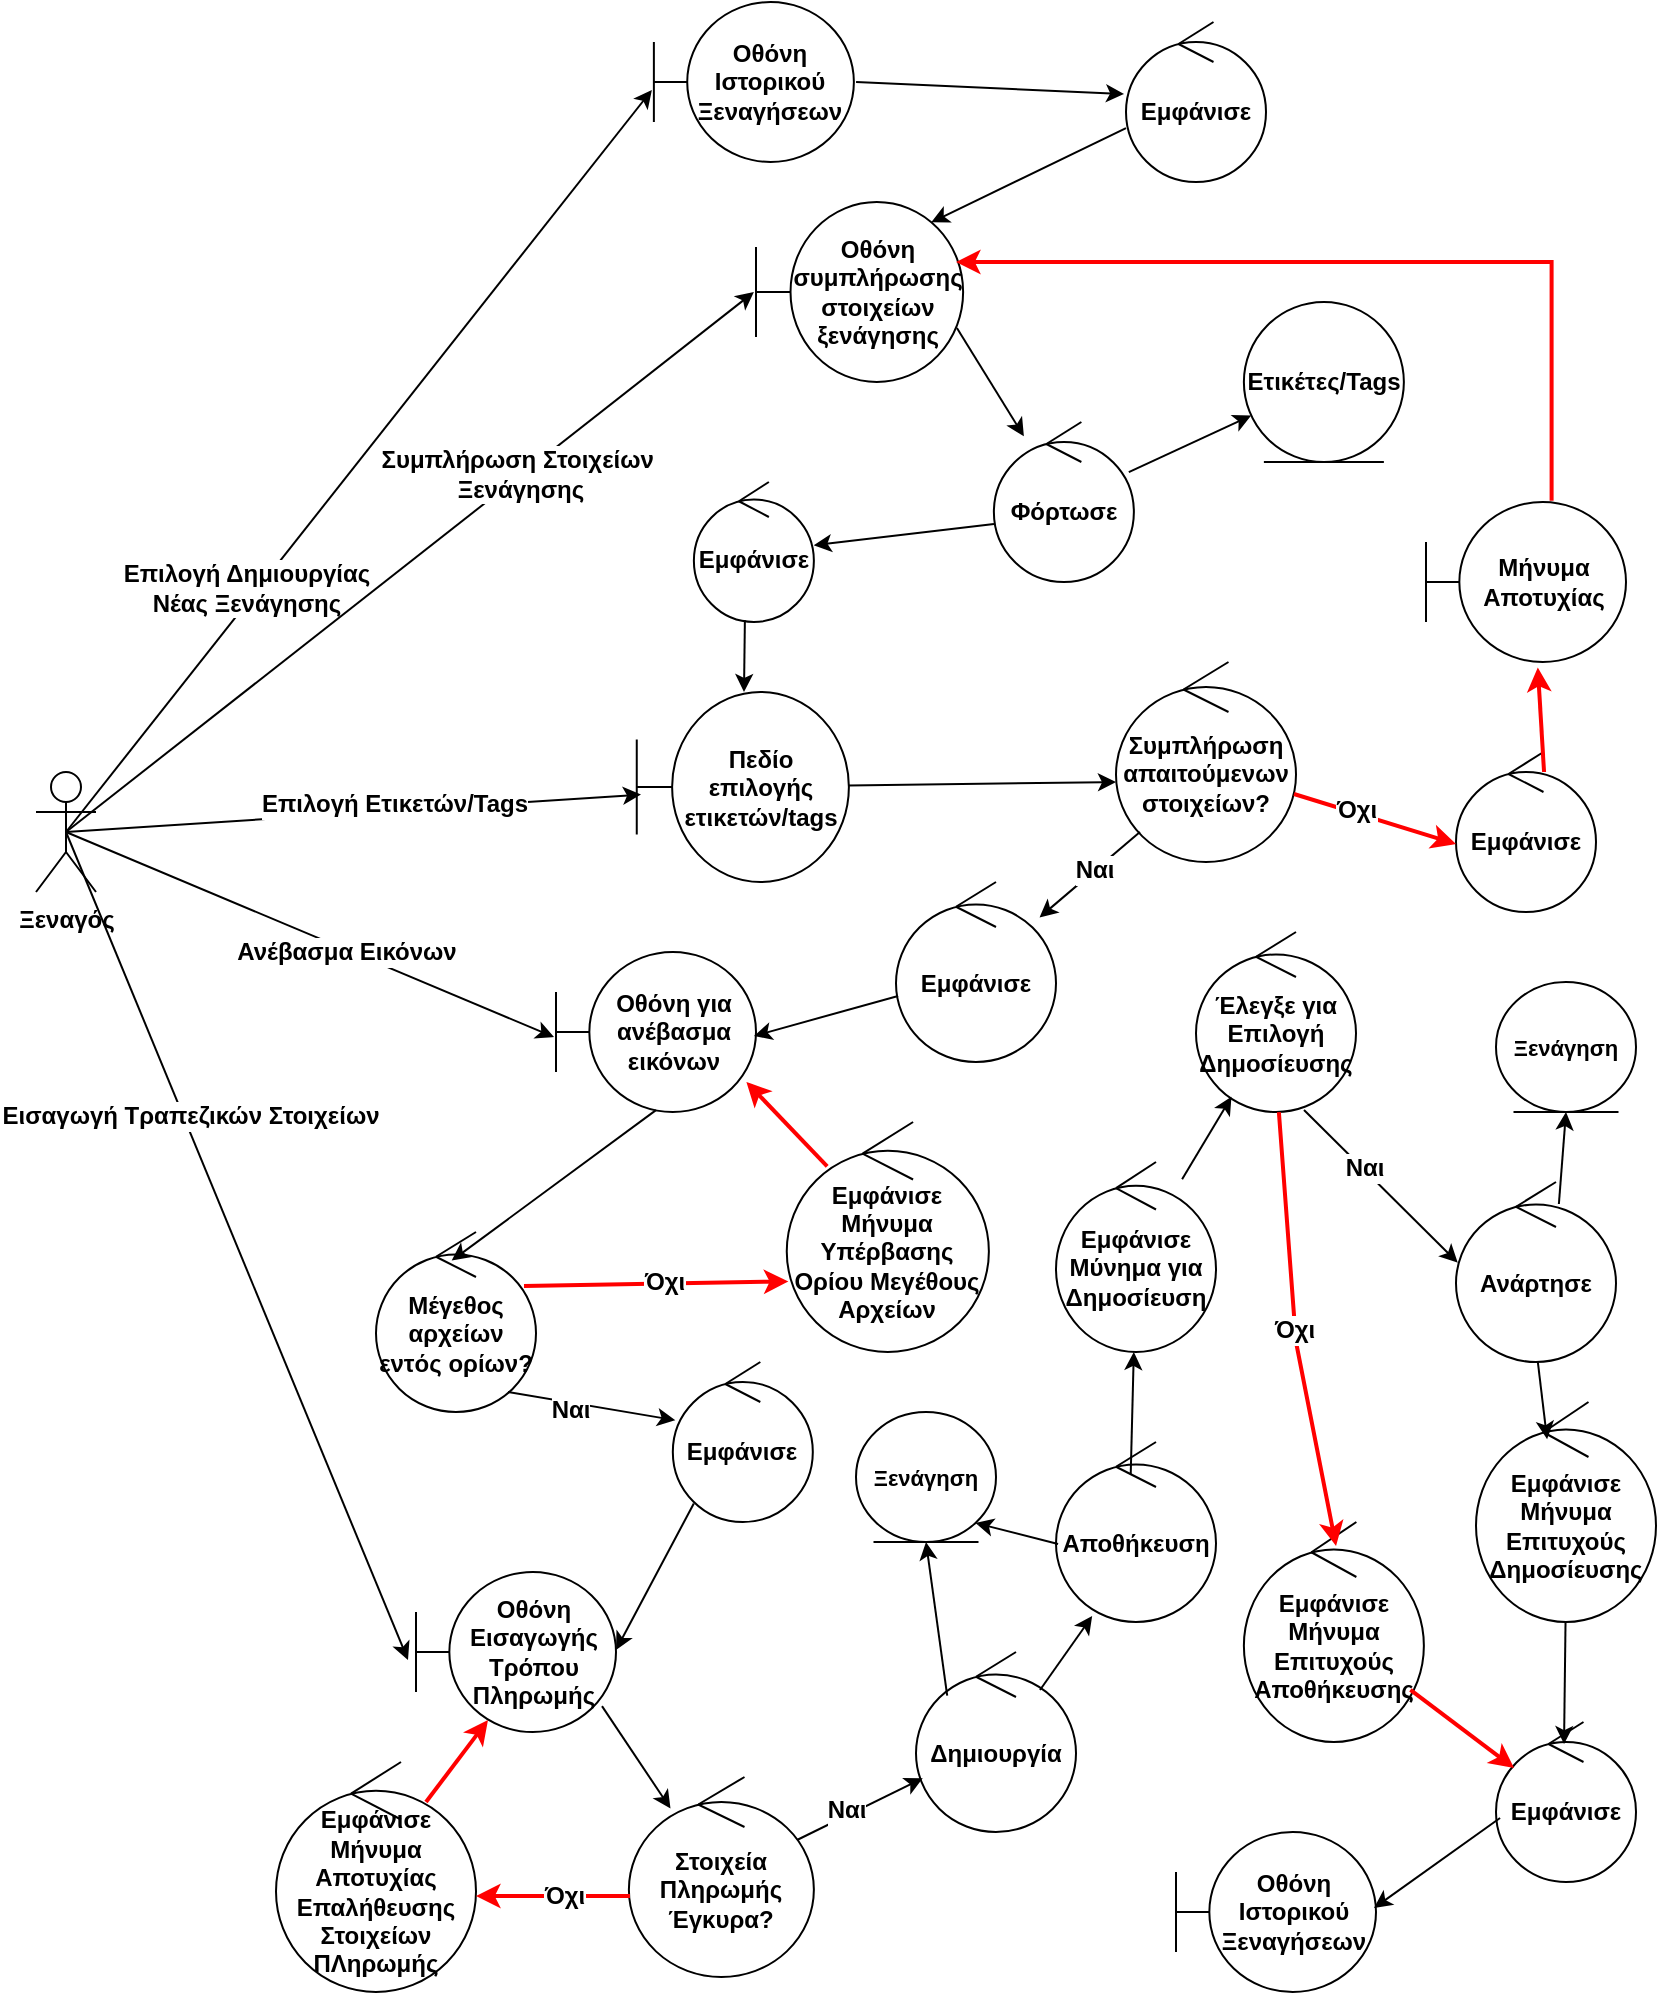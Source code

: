 <mxfile version="21.2.0" type="device">
  <diagram name="Page-1" id="bCAl37fwIDvj_ZqM9r9M">
    <mxGraphModel dx="1035" dy="532" grid="1" gridSize="10" guides="1" tooltips="1" connect="1" arrows="1" fold="1" page="1" pageScale="1" pageWidth="850" pageHeight="1100" math="0" shadow="0">
      <root>
        <mxCell id="0" />
        <mxCell id="1" parent="0" />
        <mxCell id="_vuAa1aMIuxWL2abwS94-1" value="Ξεναγός" style="shape=umlActor;verticalLabelPosition=bottom;verticalAlign=top;html=1;outlineConnect=0;fontStyle=1;" parent="1" vertex="1">
          <mxGeometry x="20" y="425" width="30" height="60" as="geometry" />
        </mxCell>
        <mxCell id="_vuAa1aMIuxWL2abwS94-5" value="Οθόνη Ιστορικού Ξεναγήσεων" style="shape=umlBoundary;whiteSpace=wrap;html=1;fontStyle=1;" parent="1" vertex="1">
          <mxGeometry x="328.94" y="40" width="100" height="80" as="geometry" />
        </mxCell>
        <mxCell id="_vuAa1aMIuxWL2abwS94-7" value="" style="endArrow=classic;html=1;rounded=0;exitX=0.5;exitY=0.5;exitDx=0;exitDy=0;exitPerimeter=0;entryX=-0.01;entryY=0.55;entryDx=0;entryDy=0;entryPerimeter=0;fontStyle=1;" parent="1" source="_vuAa1aMIuxWL2abwS94-1" target="_vuAa1aMIuxWL2abwS94-5" edge="1">
          <mxGeometry width="50" height="50" relative="1" as="geometry">
            <mxPoint x="260" y="290" as="sourcePoint" />
            <mxPoint x="310" y="240" as="targetPoint" />
          </mxGeometry>
        </mxCell>
        <mxCell id="_vuAa1aMIuxWL2abwS94-8" value="&lt;font style=&quot;font-size: 12px;&quot;&gt;Επιλογή Δημιουργίας &lt;br&gt;Νέας Ξενάγησης&lt;/font&gt;" style="edgeLabel;html=1;align=center;verticalAlign=middle;resizable=0;points=[];fontStyle=1;" parent="_vuAa1aMIuxWL2abwS94-7" vertex="1" connectable="0">
          <mxGeometry x="-0.223" y="1" relative="1" as="geometry">
            <mxPoint x="-23" y="22" as="offset" />
          </mxGeometry>
        </mxCell>
        <mxCell id="_vuAa1aMIuxWL2abwS94-10" value="Εμφάνισε" style="ellipse;shape=umlControl;whiteSpace=wrap;html=1;fontStyle=1;" parent="1" vertex="1">
          <mxGeometry x="565" y="50" width="70" height="80" as="geometry" />
        </mxCell>
        <mxCell id="_vuAa1aMIuxWL2abwS94-11" value="Οθόνη συμπλήρωσης στοιχείων ξενάγησης" style="shape=umlBoundary;whiteSpace=wrap;html=1;fontStyle=1;" parent="1" vertex="1">
          <mxGeometry x="380" y="140" width="103.56" height="90" as="geometry" />
        </mxCell>
        <mxCell id="_vuAa1aMIuxWL2abwS94-12" value="" style="endArrow=classic;html=1;rounded=0;entryX=-0.014;entryY=0.45;entryDx=0;entryDy=0;entryPerimeter=0;exitX=1.011;exitY=0.5;exitDx=0;exitDy=0;exitPerimeter=0;fontStyle=1;" parent="1" source="_vuAa1aMIuxWL2abwS94-5" target="_vuAa1aMIuxWL2abwS94-10" edge="1">
          <mxGeometry width="50" height="50" relative="1" as="geometry">
            <mxPoint x="428.94" y="80" as="sourcePoint" />
            <mxPoint x="328.94" y="230" as="targetPoint" />
          </mxGeometry>
        </mxCell>
        <mxCell id="_vuAa1aMIuxWL2abwS94-13" value="" style="endArrow=classic;html=1;rounded=0;exitX=0;exitY=0.663;exitDx=0;exitDy=0;exitPerimeter=0;entryX=0.846;entryY=0.113;entryDx=0;entryDy=0;entryPerimeter=0;fontStyle=1;" parent="1" source="_vuAa1aMIuxWL2abwS94-10" target="_vuAa1aMIuxWL2abwS94-11" edge="1">
          <mxGeometry width="50" height="50" relative="1" as="geometry">
            <mxPoint x="644.97" y="190.0" as="sourcePoint" />
            <mxPoint x="343.94" y="286.96" as="targetPoint" />
          </mxGeometry>
        </mxCell>
        <mxCell id="_vuAa1aMIuxWL2abwS94-14" value="" style="endArrow=classic;html=1;rounded=0;exitX=0.5;exitY=0.5;exitDx=0;exitDy=0;exitPerimeter=0;entryX=-0.01;entryY=0.5;entryDx=0;entryDy=0;entryPerimeter=0;fontStyle=1;" parent="1" source="_vuAa1aMIuxWL2abwS94-1" target="_vuAa1aMIuxWL2abwS94-11" edge="1">
          <mxGeometry width="50" height="50" relative="1" as="geometry">
            <mxPoint x="260" y="280" as="sourcePoint" />
            <mxPoint x="310" y="230" as="targetPoint" />
          </mxGeometry>
        </mxCell>
        <mxCell id="_vuAa1aMIuxWL2abwS94-15" value="&lt;font style=&quot;font-size: 12px;&quot;&gt;Συμπλήρωση Στοιχείων&amp;nbsp;&lt;br&gt;Ξενάγησης&lt;br&gt;&lt;/font&gt;" style="edgeLabel;html=1;align=center;verticalAlign=middle;resizable=0;points=[];fontStyle=1;" parent="_vuAa1aMIuxWL2abwS94-14" vertex="1" connectable="0">
          <mxGeometry x="0.32" y="1" relative="1" as="geometry">
            <mxPoint as="offset" />
          </mxGeometry>
        </mxCell>
        <mxCell id="_vuAa1aMIuxWL2abwS94-16" value="Φόρτωσε" style="ellipse;shape=umlControl;whiteSpace=wrap;html=1;fontStyle=1;" parent="1" vertex="1">
          <mxGeometry x="498.94" y="250" width="70" height="80" as="geometry" />
        </mxCell>
        <mxCell id="_vuAa1aMIuxWL2abwS94-17" value="Πεδίο επιλογής ετικετών/tags" style="shape=umlBoundary;whiteSpace=wrap;html=1;rounded=1;labelBackgroundColor=none;fontStyle=1;labelBorderColor=none;" parent="1" vertex="1">
          <mxGeometry x="320.38" y="385" width="106.06" height="95" as="geometry" />
        </mxCell>
        <mxCell id="_vuAa1aMIuxWL2abwS94-18" value="" style="endArrow=classic;html=1;rounded=0;exitX=0.97;exitY=0.7;exitDx=0;exitDy=0;exitPerimeter=0;fontStyle=1;" parent="1" source="_vuAa1aMIuxWL2abwS94-11" target="_vuAa1aMIuxWL2abwS94-16" edge="1">
          <mxGeometry width="50" height="50" relative="1" as="geometry">
            <mxPoint x="278.94" y="370" as="sourcePoint" />
            <mxPoint x="328.94" y="320" as="targetPoint" />
          </mxGeometry>
        </mxCell>
        <mxCell id="_vuAa1aMIuxWL2abwS94-19" value="" style="endArrow=classic;html=1;rounded=0;fontStyle=1;" parent="1" source="_vuAa1aMIuxWL2abwS94-16" target="-2h78D8NwC2mSWmw_4OS-2" edge="1">
          <mxGeometry width="50" height="50" relative="1" as="geometry">
            <mxPoint x="515.94" y="263" as="sourcePoint" />
            <mxPoint x="560" y="260" as="targetPoint" />
          </mxGeometry>
        </mxCell>
        <mxCell id="_vuAa1aMIuxWL2abwS94-21" value="" style="endArrow=classic;html=1;rounded=0;exitX=0.5;exitY=0.5;exitDx=0;exitDy=0;exitPerimeter=0;entryX=0.02;entryY=0.54;entryDx=0;entryDy=0;entryPerimeter=0;fontStyle=1;" parent="1" source="_vuAa1aMIuxWL2abwS94-1" target="_vuAa1aMIuxWL2abwS94-17" edge="1">
          <mxGeometry width="50" height="50" relative="1" as="geometry">
            <mxPoint x="260" y="370" as="sourcePoint" />
            <mxPoint x="310" y="320" as="targetPoint" />
          </mxGeometry>
        </mxCell>
        <mxCell id="_vuAa1aMIuxWL2abwS94-22" value="&lt;font style=&quot;font-size: 12px;&quot;&gt;Επιλογή Ετικετών/Tags&lt;/font&gt;" style="edgeLabel;html=1;align=center;verticalAlign=middle;resizable=0;points=[];fontStyle=1;" parent="_vuAa1aMIuxWL2abwS94-21" vertex="1" connectable="0">
          <mxGeometry x="0.141" y="4" relative="1" as="geometry">
            <mxPoint as="offset" />
          </mxGeometry>
        </mxCell>
        <mxCell id="_vuAa1aMIuxWL2abwS94-23" value="Συμπλήρωση απαιτούμενων στοιχείων?" style="ellipse;shape=umlControl;whiteSpace=wrap;html=1;rounded=1;labelBackgroundColor=none;fontStyle=1;labelBorderColor=none;" parent="1" vertex="1">
          <mxGeometry x="560" y="370" width="90" height="100" as="geometry" />
        </mxCell>
        <mxCell id="_vuAa1aMIuxWL2abwS94-24" value="" style="endArrow=classic;html=1;rounded=0;fontStyle=1;entryX=0;entryY=0.6;entryDx=0;entryDy=0;entryPerimeter=0;" parent="1" source="_vuAa1aMIuxWL2abwS94-17" target="_vuAa1aMIuxWL2abwS94-23" edge="1">
          <mxGeometry width="50" height="50" relative="1" as="geometry">
            <mxPoint x="278.94" y="570" as="sourcePoint" />
            <mxPoint x="430" y="470" as="targetPoint" />
          </mxGeometry>
        </mxCell>
        <mxCell id="_vuAa1aMIuxWL2abwS94-25" value="Οθόνη για ανέβασμα εικόνων" style="shape=umlBoundary;whiteSpace=wrap;html=1;rounded=1;labelBackgroundColor=none;fontStyle=1;labelBorderColor=none;" parent="1" vertex="1">
          <mxGeometry x="280" y="515" width="100" height="80" as="geometry" />
        </mxCell>
        <mxCell id="_vuAa1aMIuxWL2abwS94-26" value="Εμφάνισε" style="ellipse;shape=umlControl;whiteSpace=wrap;html=1;rounded=1;labelBackgroundColor=none;fontStyle=1;labelBorderColor=none;" parent="1" vertex="1">
          <mxGeometry x="450" y="480" width="80" height="90" as="geometry" />
        </mxCell>
        <mxCell id="_vuAa1aMIuxWL2abwS94-27" value="" style="endArrow=classic;html=1;rounded=1;exitX=0.013;exitY=0.633;exitDx=0;exitDy=0;exitPerimeter=0;entryX=0.99;entryY=0.525;entryDx=0;entryDy=0;entryPerimeter=0;labelBackgroundColor=none;fontColor=default;fontStyle=1;labelBorderColor=none;" parent="1" source="_vuAa1aMIuxWL2abwS94-26" target="_vuAa1aMIuxWL2abwS94-25" edge="1">
          <mxGeometry width="50" height="50" relative="1" as="geometry">
            <mxPoint x="443" y="577.02" as="sourcePoint" />
            <mxPoint x="365" y="435" as="targetPoint" />
          </mxGeometry>
        </mxCell>
        <mxCell id="_vuAa1aMIuxWL2abwS94-28" value="Μέγεθος αρχείων εντός ορίων?" style="ellipse;shape=umlControl;whiteSpace=wrap;html=1;rounded=1;labelBackgroundColor=none;fontStyle=1;labelBorderColor=none;" parent="1" vertex="1">
          <mxGeometry x="190" y="655" width="80" height="90" as="geometry" />
        </mxCell>
        <mxCell id="_vuAa1aMIuxWL2abwS94-31" value="" style="endArrow=classic;html=1;rounded=1;labelBackgroundColor=none;fontColor=default;fontStyle=1;labelBorderColor=none;entryX=0.018;entryY=0.364;entryDx=0;entryDy=0;entryPerimeter=0;exitX=0.825;exitY=0.889;exitDx=0;exitDy=0;exitPerimeter=0;" parent="1" source="_vuAa1aMIuxWL2abwS94-28" target="_vuAa1aMIuxWL2abwS94-40" edge="1">
          <mxGeometry width="50" height="50" relative="1" as="geometry">
            <mxPoint x="395" y="739" as="sourcePoint" />
            <mxPoint x="570" y="715" as="targetPoint" />
          </mxGeometry>
        </mxCell>
        <mxCell id="_vuAa1aMIuxWL2abwS94-78" value="&lt;font style=&quot;font-size: 12px;&quot;&gt;Ναι&lt;/font&gt;" style="edgeLabel;html=1;align=center;verticalAlign=middle;resizable=0;points=[];fontStyle=1;" parent="_vuAa1aMIuxWL2abwS94-31" vertex="1" connectable="0">
          <mxGeometry x="-0.514" y="1" relative="1" as="geometry">
            <mxPoint x="10" y="6" as="offset" />
          </mxGeometry>
        </mxCell>
        <mxCell id="_vuAa1aMIuxWL2abwS94-32" value="Εμφάνισε" style="ellipse;shape=umlControl;whiteSpace=wrap;html=1;rounded=1;labelBackgroundColor=none;fontStyle=1;labelBorderColor=none;" parent="1" vertex="1">
          <mxGeometry x="730" y="415" width="70" height="80" as="geometry" />
        </mxCell>
        <mxCell id="_vuAa1aMIuxWL2abwS94-36" value="" style="endArrow=classic;html=1;rounded=0;exitX=0.133;exitY=0.85;exitDx=0;exitDy=0;exitPerimeter=0;fontStyle=1;" parent="1" source="_vuAa1aMIuxWL2abwS94-23" target="_vuAa1aMIuxWL2abwS94-26" edge="1">
          <mxGeometry width="50" height="50" relative="1" as="geometry">
            <mxPoint x="278.94" y="470" as="sourcePoint" />
            <mxPoint x="328.94" y="420" as="targetPoint" />
          </mxGeometry>
        </mxCell>
        <mxCell id="_vuAa1aMIuxWL2abwS94-37" value="&lt;font style=&quot;font-size: 12px;&quot;&gt;Ναι&lt;/font&gt;" style="edgeLabel;html=1;align=center;verticalAlign=middle;resizable=0;points=[];fontStyle=1;" parent="_vuAa1aMIuxWL2abwS94-36" vertex="1" connectable="0">
          <mxGeometry x="-0.547" y="-1" relative="1" as="geometry">
            <mxPoint x="-11" y="10" as="offset" />
          </mxGeometry>
        </mxCell>
        <mxCell id="_vuAa1aMIuxWL2abwS94-38" value="" style="endArrow=classic;html=1;rounded=0;exitX=0.5;exitY=0.5;exitDx=0;exitDy=0;exitPerimeter=0;entryX=-0.01;entryY=0.532;entryDx=0;entryDy=0;entryPerimeter=0;fontStyle=1;" parent="1" source="_vuAa1aMIuxWL2abwS94-1" target="_vuAa1aMIuxWL2abwS94-25" edge="1">
          <mxGeometry width="50" height="50" relative="1" as="geometry">
            <mxPoint x="260" y="370" as="sourcePoint" />
            <mxPoint x="310" y="320" as="targetPoint" />
          </mxGeometry>
        </mxCell>
        <mxCell id="_vuAa1aMIuxWL2abwS94-39" value="&lt;font style=&quot;font-size: 12px;&quot;&gt;Ανέβασμα Εικόνων&lt;/font&gt;" style="edgeLabel;html=1;align=center;verticalAlign=middle;resizable=0;points=[];fontStyle=1;" parent="_vuAa1aMIuxWL2abwS94-38" vertex="1" connectable="0">
          <mxGeometry x="0.149" y="-1" relative="1" as="geometry">
            <mxPoint as="offset" />
          </mxGeometry>
        </mxCell>
        <mxCell id="_vuAa1aMIuxWL2abwS94-40" value="Εμφάνισε" style="ellipse;shape=umlControl;whiteSpace=wrap;html=1;fontStyle=1;" parent="1" vertex="1">
          <mxGeometry x="338.41" y="720" width="70" height="80" as="geometry" />
        </mxCell>
        <mxCell id="_vuAa1aMIuxWL2abwS94-41" value="Οθόνη Εισαγωγής Τρόπου Πληρωμής" style="shape=umlBoundary;whiteSpace=wrap;html=1;fontStyle=1;" parent="1" vertex="1">
          <mxGeometry x="210" y="825" width="100" height="80" as="geometry" />
        </mxCell>
        <mxCell id="_vuAa1aMIuxWL2abwS94-42" value="" style="endArrow=classic;html=1;rounded=0;exitX=0.15;exitY=0.884;exitDx=0;exitDy=0;exitPerimeter=0;entryX=1;entryY=0.488;entryDx=0;entryDy=0;entryPerimeter=0;fontStyle=1;" parent="1" source="_vuAa1aMIuxWL2abwS94-40" target="_vuAa1aMIuxWL2abwS94-41" edge="1">
          <mxGeometry width="50" height="50" relative="1" as="geometry">
            <mxPoint x="635" y="815" as="sourcePoint" />
            <mxPoint x="330" y="785" as="targetPoint" />
          </mxGeometry>
        </mxCell>
        <mxCell id="_vuAa1aMIuxWL2abwS94-43" value="&lt;font style=&quot;font-size: 12px;&quot;&gt;Εισαγωγή Τραπεζικών Στοιχείων&lt;/font&gt;" style="endArrow=classic;html=1;rounded=0;exitX=0.5;exitY=0.5;exitDx=0;exitDy=0;exitPerimeter=0;entryX=-0.04;entryY=0.55;entryDx=0;entryDy=0;entryPerimeter=0;fontStyle=1;" parent="1" source="_vuAa1aMIuxWL2abwS94-1" target="_vuAa1aMIuxWL2abwS94-41" edge="1">
          <mxGeometry x="-0.307" y="3" width="50" height="50" relative="1" as="geometry">
            <mxPoint x="260" y="580" as="sourcePoint" />
            <mxPoint x="310" y="530" as="targetPoint" />
            <mxPoint as="offset" />
          </mxGeometry>
        </mxCell>
        <mxCell id="_vuAa1aMIuxWL2abwS94-45" value="Στοιχεία Πληρωμής Έγκυρα?" style="ellipse;shape=umlControl;whiteSpace=wrap;html=1;fontStyle=1;" parent="1" vertex="1">
          <mxGeometry x="316.44" y="927.5" width="92.5" height="100" as="geometry" />
        </mxCell>
        <mxCell id="_vuAa1aMIuxWL2abwS94-46" value="" style="endArrow=classic;html=1;rounded=0;exitX=0.93;exitY=0.838;exitDx=0;exitDy=0;exitPerimeter=0;entryX=0.225;entryY=0.158;entryDx=0;entryDy=0;entryPerimeter=0;fontStyle=1;" parent="1" source="_vuAa1aMIuxWL2abwS94-41" target="_vuAa1aMIuxWL2abwS94-45" edge="1">
          <mxGeometry width="50" height="50" relative="1" as="geometry">
            <mxPoint x="410" y="955" as="sourcePoint" />
            <mxPoint x="460" y="905" as="targetPoint" />
          </mxGeometry>
        </mxCell>
        <mxCell id="_vuAa1aMIuxWL2abwS94-47" value="Δημιουργία" style="ellipse;shape=umlControl;whiteSpace=wrap;html=1;fontStyle=1;" parent="1" vertex="1">
          <mxGeometry x="460.0" y="865" width="80" height="90" as="geometry" />
        </mxCell>
        <mxCell id="_vuAa1aMIuxWL2abwS94-48" value="" style="endArrow=classic;html=1;rounded=0;exitX=0.909;exitY=0.315;exitDx=0;exitDy=0;exitPerimeter=0;fontStyle=1;" parent="1" source="_vuAa1aMIuxWL2abwS94-45" target="_vuAa1aMIuxWL2abwS94-47" edge="1">
          <mxGeometry width="50" height="50" relative="1" as="geometry">
            <mxPoint x="370" y="975" as="sourcePoint" />
            <mxPoint x="420" y="925" as="targetPoint" />
          </mxGeometry>
        </mxCell>
        <mxCell id="_vuAa1aMIuxWL2abwS94-59" value="&lt;font style=&quot;font-size: 12px;&quot;&gt;Ναι&lt;/font&gt;" style="edgeLabel;html=1;align=center;verticalAlign=middle;resizable=0;points=[];fontStyle=1;" parent="_vuAa1aMIuxWL2abwS94-48" vertex="1" connectable="0">
          <mxGeometry x="-0.187" y="3" relative="1" as="geometry">
            <mxPoint as="offset" />
          </mxGeometry>
        </mxCell>
        <mxCell id="_vuAa1aMIuxWL2abwS94-49" value="Ξενάγηση" style="ellipse;shape=umlEntity;whiteSpace=wrap;html=1;fontFamily=Helvetica;fontSize=11;fontColor=default;fontStyle=1;" parent="1" vertex="1">
          <mxGeometry x="430" y="745" width="70" height="65" as="geometry" />
        </mxCell>
        <mxCell id="_vuAa1aMIuxWL2abwS94-50" value="" style="endArrow=classic;html=1;rounded=0;fontStyle=1;entryX=0.226;entryY=0.967;entryDx=0;entryDy=0;entryPerimeter=0;exitX=0.775;exitY=0.211;exitDx=0;exitDy=0;exitPerimeter=0;" parent="1" source="_vuAa1aMIuxWL2abwS94-47" target="8V7NM1SXL0UpTNKnD7uO-2" edge="1">
          <mxGeometry width="50" height="50" relative="1" as="geometry">
            <mxPoint x="370" y="955" as="sourcePoint" />
            <mxPoint x="630" y="800" as="targetPoint" />
          </mxGeometry>
        </mxCell>
        <mxCell id="_vuAa1aMIuxWL2abwS94-51" value="Εμφάνισε Μήνυμα Επιτυχούς Δημοσίευσης" style="ellipse;shape=umlControl;whiteSpace=wrap;html=1;rounded=1;labelBackgroundColor=none;fontStyle=1;labelBorderColor=none;" parent="1" vertex="1">
          <mxGeometry x="740" y="740" width="90" height="110" as="geometry" />
        </mxCell>
        <mxCell id="_vuAa1aMIuxWL2abwS94-53" value="Εμφάνισε" style="ellipse;shape=umlControl;whiteSpace=wrap;html=1;rounded=1;labelBackgroundColor=none;fontStyle=1;labelBorderColor=none;" parent="1" vertex="1">
          <mxGeometry x="750" y="900" width="70" height="80" as="geometry" />
        </mxCell>
        <mxCell id="_vuAa1aMIuxWL2abwS94-54" value="Οθόνη Ιστορικού Ξεναγήσεων" style="shape=umlBoundary;whiteSpace=wrap;html=1;fontStyle=1;" parent="1" vertex="1">
          <mxGeometry x="590" y="955" width="100" height="80" as="geometry" />
        </mxCell>
        <mxCell id="_vuAa1aMIuxWL2abwS94-56" value="" style="endArrow=classic;html=1;rounded=0;fontStyle=1;entryX=0.486;entryY=0.138;entryDx=0;entryDy=0;entryPerimeter=0;" parent="1" source="_vuAa1aMIuxWL2abwS94-51" target="_vuAa1aMIuxWL2abwS94-53" edge="1">
          <mxGeometry width="50" height="50" relative="1" as="geometry">
            <mxPoint x="345" y="1110" as="sourcePoint" />
            <mxPoint x="778.621" y="855" as="targetPoint" />
          </mxGeometry>
        </mxCell>
        <mxCell id="_vuAa1aMIuxWL2abwS94-58" value="" style="endArrow=classic;html=1;rounded=0;entryX=0.99;entryY=0.475;entryDx=0;entryDy=0;entryPerimeter=0;fontStyle=1;exitX=0.029;exitY=0.6;exitDx=0;exitDy=0;exitPerimeter=0;" parent="1" source="_vuAa1aMIuxWL2abwS94-53" target="_vuAa1aMIuxWL2abwS94-54" edge="1">
          <mxGeometry width="50" height="50" relative="1" as="geometry">
            <mxPoint x="740" y="990" as="sourcePoint" />
            <mxPoint x="545" y="1075" as="targetPoint" />
          </mxGeometry>
        </mxCell>
        <mxCell id="_vuAa1aMIuxWL2abwS94-61" value="" style="endArrow=classic;html=1;rounded=0;exitX=0.989;exitY=0.66;exitDx=0;exitDy=0;exitPerimeter=0;entryX=0;entryY=0.575;entryDx=0;entryDy=0;entryPerimeter=0;fontStyle=1;strokeWidth=2;strokeColor=#FF0000;" parent="1" source="_vuAa1aMIuxWL2abwS94-23" target="_vuAa1aMIuxWL2abwS94-32" edge="1">
          <mxGeometry width="50" height="50" relative="1" as="geometry">
            <mxPoint x="388.94" y="380" as="sourcePoint" />
            <mxPoint x="438.94" y="330" as="targetPoint" />
          </mxGeometry>
        </mxCell>
        <mxCell id="_vuAa1aMIuxWL2abwS94-66" value="&lt;font style=&quot;font-size: 12px;&quot;&gt;Όχι&lt;/font&gt;" style="edgeLabel;html=1;align=center;verticalAlign=middle;resizable=0;points=[];fontStyle=1;" parent="_vuAa1aMIuxWL2abwS94-61" vertex="1" connectable="0">
          <mxGeometry x="-0.474" y="-3" relative="1" as="geometry">
            <mxPoint x="10" y="-2" as="offset" />
          </mxGeometry>
        </mxCell>
        <mxCell id="_vuAa1aMIuxWL2abwS94-67" style="edgeStyle=orthogonalEdgeStyle;rounded=0;orthogonalLoop=1;jettySize=auto;html=1;exitX=0.628;exitY=-0.008;exitDx=0;exitDy=0;exitPerimeter=0;fontStyle=1;strokeWidth=2;strokeColor=#FF0000;" parent="1" source="_vuAa1aMIuxWL2abwS94-64" edge="1">
          <mxGeometry relative="1" as="geometry">
            <Array as="points">
              <mxPoint x="778" y="170" />
            </Array>
            <mxPoint x="480" y="170" as="targetPoint" />
          </mxGeometry>
        </mxCell>
        <mxCell id="_vuAa1aMIuxWL2abwS94-64" value="Μήνυμα Αποτυχίας" style="shape=umlBoundary;whiteSpace=wrap;html=1;rounded=1;labelBackgroundColor=none;fontStyle=1;labelBorderColor=none;" parent="1" vertex="1">
          <mxGeometry x="715" y="290" width="100" height="80" as="geometry" />
        </mxCell>
        <mxCell id="_vuAa1aMIuxWL2abwS94-65" value="" style="endArrow=classic;html=1;rounded=0;exitX=0.629;exitY=0.125;exitDx=0;exitDy=0;exitPerimeter=0;entryX=0.559;entryY=1.034;entryDx=0;entryDy=0;entryPerimeter=0;fontStyle=1;strokeWidth=2;strokeColor=#FF0000;" parent="1" source="_vuAa1aMIuxWL2abwS94-32" target="_vuAa1aMIuxWL2abwS94-64" edge="1">
          <mxGeometry width="50" height="50" relative="1" as="geometry">
            <mxPoint x="388.94" y="490" as="sourcePoint" />
            <mxPoint x="438.94" y="440" as="targetPoint" />
          </mxGeometry>
        </mxCell>
        <mxCell id="_vuAa1aMIuxWL2abwS94-68" value="" style="endArrow=classic;html=1;rounded=0;entryX=0.473;entryY=0.159;entryDx=0;entryDy=0;entryPerimeter=0;fontStyle=1;exitX=0.5;exitY=0.988;exitDx=0;exitDy=0;exitPerimeter=0;" parent="1" source="_vuAa1aMIuxWL2abwS94-25" target="_vuAa1aMIuxWL2abwS94-28" edge="1">
          <mxGeometry width="50" height="50" relative="1" as="geometry">
            <mxPoint x="340" y="595" as="sourcePoint" />
            <mxPoint x="290" y="565" as="targetPoint" />
          </mxGeometry>
        </mxCell>
        <mxCell id="_vuAa1aMIuxWL2abwS94-69" value="Εμφάνισε Μήνυμα Υπέρβασης Ορίου Μεγέθους Αρχείων" style="ellipse;shape=umlControl;whiteSpace=wrap;html=1;fontStyle=1;" parent="1" vertex="1">
          <mxGeometry x="395.38" y="600" width="101.06" height="115" as="geometry" />
        </mxCell>
        <mxCell id="_vuAa1aMIuxWL2abwS94-72" value="" style="endArrow=classic;html=1;rounded=0;exitX=0.925;exitY=0.3;exitDx=0;exitDy=0;exitPerimeter=0;fontStyle=1;strokeWidth=2;strokeColor=#FF0000;entryX=0.008;entryY=0.693;entryDx=0;entryDy=0;entryPerimeter=0;" parent="1" source="_vuAa1aMIuxWL2abwS94-28" target="_vuAa1aMIuxWL2abwS94-69" edge="1">
          <mxGeometry width="50" height="50" relative="1" as="geometry">
            <mxPoint x="413" y="599" as="sourcePoint" />
            <mxPoint x="370" y="660" as="targetPoint" />
          </mxGeometry>
        </mxCell>
        <mxCell id="_vuAa1aMIuxWL2abwS94-73" value="&lt;font style=&quot;font-size: 12px;&quot;&gt;Όχι&lt;/font&gt;" style="edgeLabel;html=1;align=center;verticalAlign=middle;resizable=0;points=[];fontStyle=1;" parent="_vuAa1aMIuxWL2abwS94-72" vertex="1" connectable="0">
          <mxGeometry x="0.319" y="4" relative="1" as="geometry">
            <mxPoint x="-17" y="3" as="offset" />
          </mxGeometry>
        </mxCell>
        <mxCell id="_vuAa1aMIuxWL2abwS94-80" value="" style="endArrow=classic;html=1;rounded=0;entryX=0.952;entryY=0.812;entryDx=0;entryDy=0;entryPerimeter=0;exitX=0.2;exitY=0.193;exitDx=0;exitDy=0;exitPerimeter=0;fontStyle=1;strokeWidth=2;strokeColor=#FF0000;" parent="1" source="_vuAa1aMIuxWL2abwS94-69" target="_vuAa1aMIuxWL2abwS94-25" edge="1">
          <mxGeometry width="50" height="50" relative="1" as="geometry">
            <mxPoint x="550" y="615" as="sourcePoint" />
            <mxPoint x="157" y="885" as="targetPoint" />
          </mxGeometry>
        </mxCell>
        <mxCell id="_vuAa1aMIuxWL2abwS94-83" value="Εμφάνισε Μήνυμα Αποτυχίας Επαλήθευσης Στοιχείων ΠΛηρωμής" style="ellipse;shape=umlControl;whiteSpace=wrap;html=1;fontStyle=1;" parent="1" vertex="1">
          <mxGeometry x="140" y="920" width="100" height="115" as="geometry" />
        </mxCell>
        <mxCell id="_vuAa1aMIuxWL2abwS94-86" value="" style="endArrow=classic;html=1;rounded=0;fontStyle=1;strokeWidth=2;strokeColor=#FF0000;entryX=1;entryY=0.583;entryDx=0;entryDy=0;entryPerimeter=0;exitX=0.006;exitY=0.595;exitDx=0;exitDy=0;exitPerimeter=0;" parent="1" source="_vuAa1aMIuxWL2abwS94-45" target="_vuAa1aMIuxWL2abwS94-83" edge="1">
          <mxGeometry width="50" height="50" relative="1" as="geometry">
            <mxPoint x="31.06" y="765" as="sourcePoint" />
            <mxPoint x="81.06" y="715" as="targetPoint" />
          </mxGeometry>
        </mxCell>
        <mxCell id="_vuAa1aMIuxWL2abwS94-87" value="&lt;span style=&quot;font-size: 12px;&quot;&gt;Όχι&lt;/span&gt;" style="edgeLabel;html=1;align=center;verticalAlign=middle;resizable=0;points=[];fontStyle=1;" parent="_vuAa1aMIuxWL2abwS94-86" vertex="1" connectable="0">
          <mxGeometry x="-0.426" y="1" relative="1" as="geometry">
            <mxPoint x="-11" y="-1" as="offset" />
          </mxGeometry>
        </mxCell>
        <mxCell id="_vuAa1aMIuxWL2abwS94-89" value="" style="endArrow=classic;html=1;rounded=0;entryX=0.36;entryY=0.925;entryDx=0;entryDy=0;entryPerimeter=0;fontStyle=1;strokeWidth=2;strokeColor=#FF0000;exitX=0.75;exitY=0.174;exitDx=0;exitDy=0;exitPerimeter=0;" parent="1" source="_vuAa1aMIuxWL2abwS94-83" target="_vuAa1aMIuxWL2abwS94-41" edge="1">
          <mxGeometry width="50" height="50" relative="1" as="geometry">
            <mxPoint x="187.52" y="904.9" as="sourcePoint" />
            <mxPoint x="271.06" y="875" as="targetPoint" />
          </mxGeometry>
        </mxCell>
        <mxCell id="AZ5zpPVhn2oC35pCDIvC-1" value="Εμφάνισε" style="ellipse;shape=umlControl;whiteSpace=wrap;html=1;rounded=1;labelBackgroundColor=none;fontStyle=1;labelBorderColor=none;" parent="1" vertex="1">
          <mxGeometry x="348.94" y="280" width="60" height="70" as="geometry" />
        </mxCell>
        <mxCell id="AZ5zpPVhn2oC35pCDIvC-3" value="" style="endArrow=classic;html=1;rounded=0;hachureGap=4;fontFamily=Architects Daughter;fontSource=https%3A%2F%2Ffonts.googleapis.com%2Fcss%3Ffamily%3DArchitects%2BDaughter;fontSize=16;exitX=0.425;exitY=0.988;exitDx=0;exitDy=0;exitPerimeter=0;fontStyle=1" parent="1" source="AZ5zpPVhn2oC35pCDIvC-1" target="_vuAa1aMIuxWL2abwS94-17" edge="1">
          <mxGeometry width="50" height="50" relative="1" as="geometry">
            <mxPoint x="400" y="500" as="sourcePoint" />
            <mxPoint x="396.48" y="402" as="targetPoint" />
          </mxGeometry>
        </mxCell>
        <mxCell id="AZ5zpPVhn2oC35pCDIvC-4" value="" style="endArrow=classic;html=1;rounded=0;hachureGap=4;fontFamily=Architects Daughter;fontSource=https%3A%2F%2Ffonts.googleapis.com%2Fcss%3Ffamily%3DArchitects%2BDaughter;fontSize=16;exitX=0.001;exitY=0.638;exitDx=0;exitDy=0;fontStyle=1;exitPerimeter=0;" parent="1" source="_vuAa1aMIuxWL2abwS94-16" target="AZ5zpPVhn2oC35pCDIvC-1" edge="1">
          <mxGeometry width="50" height="50" relative="1" as="geometry">
            <mxPoint x="401.44" y="420" as="sourcePoint" />
            <mxPoint x="450" y="450" as="targetPoint" />
          </mxGeometry>
        </mxCell>
        <mxCell id="8V7NM1SXL0UpTNKnD7uO-2" value="Αποθήκευση" style="ellipse;shape=umlControl;whiteSpace=wrap;html=1;fontStyle=1;" parent="1" vertex="1">
          <mxGeometry x="530" y="760" width="80" height="90" as="geometry" />
        </mxCell>
        <mxCell id="8V7NM1SXL0UpTNKnD7uO-5" value="" style="endArrow=classic;html=1;rounded=0;hachureGap=4;fontFamily=Architects Daughter;fontSource=https%3A%2F%2Ffonts.googleapis.com%2Fcss%3Ffamily%3DArchitects%2BDaughter;fontSize=16;entryX=1;entryY=1;entryDx=0;entryDy=0;exitX=0.013;exitY=0.567;exitDx=0;exitDy=0;exitPerimeter=0;" parent="1" source="8V7NM1SXL0UpTNKnD7uO-2" target="_vuAa1aMIuxWL2abwS94-49" edge="1">
          <mxGeometry width="50" height="50" relative="1" as="geometry">
            <mxPoint x="280" y="740" as="sourcePoint" />
            <mxPoint x="330" y="690" as="targetPoint" />
          </mxGeometry>
        </mxCell>
        <mxCell id="-2h78D8NwC2mSWmw_4OS-2" value="&lt;font style=&quot;font-size: 12px;&quot;&gt;Ετικέτες/Tags&lt;/font&gt;" style="ellipse;shape=umlEntity;whiteSpace=wrap;html=1;fontFamily=Helvetica;fontSize=11;rounded=1;labelBackgroundColor=none;fontStyle=1;labelBorderColor=none;" parent="1" vertex="1">
          <mxGeometry x="623.94" y="190" width="80" height="80" as="geometry" />
        </mxCell>
        <mxCell id="6x-jS217EGRno-RkUnH8-2" value="Έλεγξε για Επιλογή Δημοσίευσης" style="ellipse;shape=umlControl;whiteSpace=wrap;html=1;fontStyle=1;" parent="1" vertex="1">
          <mxGeometry x="600" y="505" width="80" height="90" as="geometry" />
        </mxCell>
        <mxCell id="6x-jS217EGRno-RkUnH8-3" value="" style="endArrow=classic;html=1;rounded=0;" parent="1" source="6x-jS217EGRno-RkUnH8-10" target="6x-jS217EGRno-RkUnH8-2" edge="1">
          <mxGeometry width="50" height="50" relative="1" as="geometry">
            <mxPoint x="680" y="640" as="sourcePoint" />
            <mxPoint x="640" y="710" as="targetPoint" />
          </mxGeometry>
        </mxCell>
        <mxCell id="6x-jS217EGRno-RkUnH8-4" value="" style="endArrow=classic;html=1;rounded=0;exitX=0.675;exitY=0.989;exitDx=0;exitDy=0;exitPerimeter=0;fontStyle=1;entryX=0.011;entryY=0.448;entryDx=0;entryDy=0;entryPerimeter=0;" parent="1" source="6x-jS217EGRno-RkUnH8-2" target="9z0R-OL_Knqyuf6gc-zT-4" edge="1">
          <mxGeometry width="50" height="50" relative="1" as="geometry">
            <mxPoint x="590" y="760" as="sourcePoint" />
            <mxPoint x="760" y="640" as="targetPoint" />
          </mxGeometry>
        </mxCell>
        <mxCell id="6x-jS217EGRno-RkUnH8-7" value="&lt;font style=&quot;font-size: 12px;&quot;&gt;Ναι&lt;/font&gt;" style="edgeLabel;html=1;align=center;verticalAlign=middle;resizable=0;points=[];fontStyle=1" parent="6x-jS217EGRno-RkUnH8-4" vertex="1" connectable="0">
          <mxGeometry x="-0.332" y="-2" relative="1" as="geometry">
            <mxPoint x="6" y="2" as="offset" />
          </mxGeometry>
        </mxCell>
        <mxCell id="6x-jS217EGRno-RkUnH8-10" value="Εμφάνισε Μύνημα για Δημοσίευση" style="ellipse;shape=umlControl;whiteSpace=wrap;html=1;rounded=1;labelBackgroundColor=none;fontStyle=1;labelBorderColor=none;" parent="1" vertex="1">
          <mxGeometry x="530" y="620" width="80" height="95" as="geometry" />
        </mxCell>
        <mxCell id="6x-jS217EGRno-RkUnH8-11" value="" style="endArrow=classic;html=1;rounded=0;exitX=0.467;exitY=0.18;exitDx=0;exitDy=0;exitPerimeter=0;" parent="1" source="8V7NM1SXL0UpTNKnD7uO-2" target="6x-jS217EGRno-RkUnH8-10" edge="1">
          <mxGeometry width="50" height="50" relative="1" as="geometry">
            <mxPoint x="640" y="750" as="sourcePoint" />
            <mxPoint x="690" y="700" as="targetPoint" />
          </mxGeometry>
        </mxCell>
        <mxCell id="6x-jS217EGRno-RkUnH8-12" value="Εμφάνισε Μήνυμα Επιτυχούς Αποθήκευσης" style="ellipse;shape=umlControl;whiteSpace=wrap;html=1;rounded=1;labelBackgroundColor=none;fontStyle=1;labelBorderColor=none;" parent="1" vertex="1">
          <mxGeometry x="623.94" y="800" width="90" height="110" as="geometry" />
        </mxCell>
        <mxCell id="6x-jS217EGRno-RkUnH8-13" value="" style="endArrow=classic;html=1;rounded=0;exitX=0.518;exitY=1.001;exitDx=0;exitDy=0;exitPerimeter=0;entryX=0.512;entryY=0.109;entryDx=0;entryDy=0;entryPerimeter=0;strokeWidth=2;strokeColor=#FF0000;" parent="1" source="6x-jS217EGRno-RkUnH8-2" target="6x-jS217EGRno-RkUnH8-12" edge="1">
          <mxGeometry width="50" height="50" relative="1" as="geometry">
            <mxPoint x="697.06" y="600" as="sourcePoint" />
            <mxPoint x="690" y="836.99" as="targetPoint" />
            <Array as="points">
              <mxPoint x="650" y="710" />
            </Array>
          </mxGeometry>
        </mxCell>
        <mxCell id="6x-jS217EGRno-RkUnH8-14" value="&lt;font style=&quot;font-size: 12px;&quot;&gt;&lt;b&gt;Όχι&lt;/b&gt;&lt;/font&gt;" style="edgeLabel;html=1;align=center;verticalAlign=middle;resizable=0;points=[];" parent="6x-jS217EGRno-RkUnH8-13" vertex="1" connectable="0">
          <mxGeometry x="0.415" relative="1" as="geometry">
            <mxPoint x="-9" y="-45" as="offset" />
          </mxGeometry>
        </mxCell>
        <mxCell id="6x-jS217EGRno-RkUnH8-15" value="" style="endArrow=classic;html=1;rounded=0;entryX=0.129;entryY=0.288;entryDx=0;entryDy=0;entryPerimeter=0;strokeWidth=2;strokeColor=#FF0000;" parent="1" source="6x-jS217EGRno-RkUnH8-12" target="_vuAa1aMIuxWL2abwS94-53" edge="1">
          <mxGeometry width="50" height="50" relative="1" as="geometry">
            <mxPoint x="640" y="930" as="sourcePoint" />
            <mxPoint x="690" y="880" as="targetPoint" />
          </mxGeometry>
        </mxCell>
        <mxCell id="9z0R-OL_Knqyuf6gc-zT-3" value="" style="endArrow=classic;html=1;rounded=0;entryX=0.5;entryY=1;entryDx=0;entryDy=0;exitX=0.195;exitY=0.242;exitDx=0;exitDy=0;exitPerimeter=0;" edge="1" parent="1" source="_vuAa1aMIuxWL2abwS94-47" target="_vuAa1aMIuxWL2abwS94-49">
          <mxGeometry width="50" height="50" relative="1" as="geometry">
            <mxPoint x="480" y="890" as="sourcePoint" />
            <mxPoint x="540" y="820" as="targetPoint" />
          </mxGeometry>
        </mxCell>
        <mxCell id="9z0R-OL_Knqyuf6gc-zT-4" value="Ανάρτησε" style="ellipse;shape=umlControl;whiteSpace=wrap;html=1;fontStyle=1;" vertex="1" parent="1">
          <mxGeometry x="730" y="630" width="80" height="90" as="geometry" />
        </mxCell>
        <mxCell id="9z0R-OL_Knqyuf6gc-zT-5" value="" style="endArrow=classic;html=1;rounded=0;exitX=0.511;exitY=0.997;exitDx=0;exitDy=0;exitPerimeter=0;entryX=0.395;entryY=0.169;entryDx=0;entryDy=0;entryPerimeter=0;" edge="1" parent="1" source="9z0R-OL_Knqyuf6gc-zT-4" target="_vuAa1aMIuxWL2abwS94-51">
          <mxGeometry width="50" height="50" relative="1" as="geometry">
            <mxPoint x="490" y="840" as="sourcePoint" />
            <mxPoint x="540" y="790" as="targetPoint" />
          </mxGeometry>
        </mxCell>
        <mxCell id="9z0R-OL_Knqyuf6gc-zT-6" value="Ξενάγηση" style="ellipse;shape=umlEntity;whiteSpace=wrap;html=1;fontFamily=Helvetica;fontSize=11;fontColor=default;fontStyle=1;" vertex="1" parent="1">
          <mxGeometry x="750" y="530" width="70" height="65" as="geometry" />
        </mxCell>
        <mxCell id="9z0R-OL_Knqyuf6gc-zT-7" value="" style="endArrow=classic;html=1;rounded=0;exitX=0.643;exitY=0.122;exitDx=0;exitDy=0;exitPerimeter=0;entryX=0.5;entryY=1;entryDx=0;entryDy=0;" edge="1" parent="1" source="9z0R-OL_Knqyuf6gc-zT-4" target="9z0R-OL_Knqyuf6gc-zT-6">
          <mxGeometry width="50" height="50" relative="1" as="geometry">
            <mxPoint x="490" y="720" as="sourcePoint" />
            <mxPoint x="540" y="670" as="targetPoint" />
          </mxGeometry>
        </mxCell>
      </root>
    </mxGraphModel>
  </diagram>
</mxfile>
